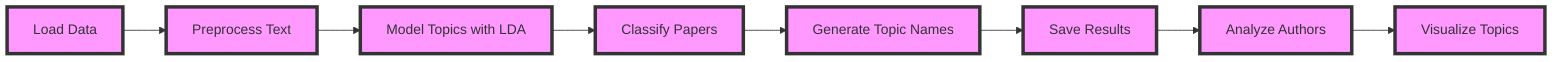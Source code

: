 graph LR
    A[Load Data] --> B[Preprocess Text]
    B --> C[Model Topics with LDA]
    C --> D[Classify Papers]
    D --> E[Generate Topic Names]
    E --> F[Save Results]
    F --> G[Analyze Authors]
    G --> H[Visualize Topics]

    style A fill:#f9f,stroke:#333,stroke-width:4px
    style B fill:#f9f,stroke:#333,stroke-width:4px
    style C fill:#f9f,stroke:#333,stroke-width:4px
    style D fill:#f9f,stroke:#333,stroke-width:4px
    style E fill:#f9f,stroke:#333,stroke-width:4px
    style F fill:#f9f,stroke:#333,stroke-width:4px
    style G fill:#f9f,stroke:#333,stroke-width:4px
    style H fill:#f9f,stroke:#333,stroke-width:4px